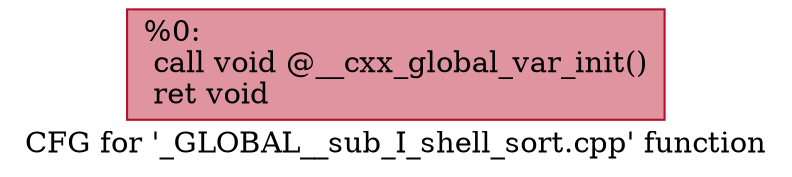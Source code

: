 digraph "CFG for '_GLOBAL__sub_I_shell_sort.cpp' function" {
	label="CFG for '_GLOBAL__sub_I_shell_sort.cpp' function";

	Node0x21b213512a0 [shape=record,color="#b70d28ff", style=filled, fillcolor="#b70d2870",label="{%0:\l  call void @__cxx_global_var_init()\l  ret void\l}"];
}
